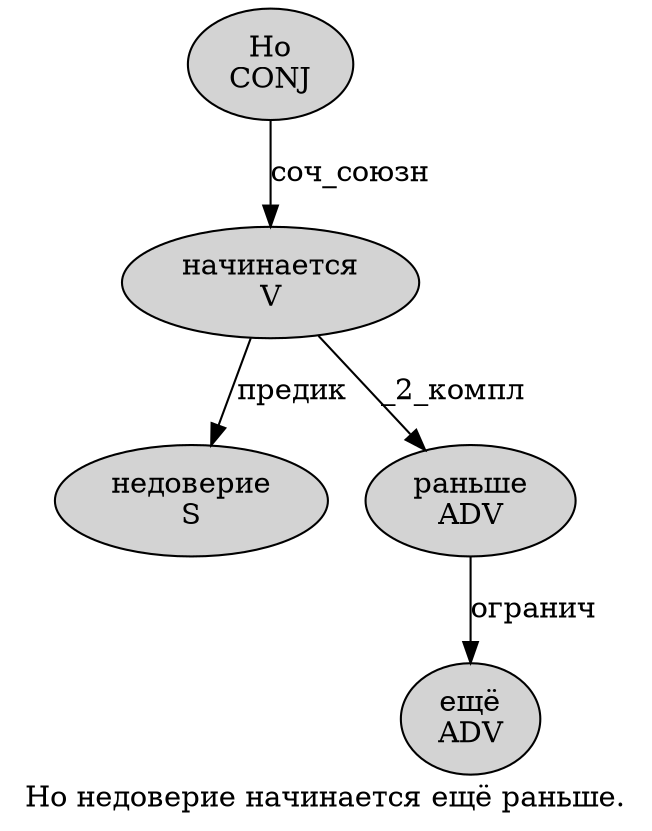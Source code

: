 digraph SENTENCE_2346 {
	graph [label="Но недоверие начинается ещё раньше."]
	node [style=filled]
		0 [label="Но
CONJ" color="" fillcolor=lightgray penwidth=1 shape=ellipse]
		1 [label="недоверие
S" color="" fillcolor=lightgray penwidth=1 shape=ellipse]
		2 [label="начинается
V" color="" fillcolor=lightgray penwidth=1 shape=ellipse]
		3 [label="ещё
ADV" color="" fillcolor=lightgray penwidth=1 shape=ellipse]
		4 [label="раньше
ADV" color="" fillcolor=lightgray penwidth=1 shape=ellipse]
			0 -> 2 [label="соч_союзн"]
			2 -> 1 [label="предик"]
			2 -> 4 [label="_2_компл"]
			4 -> 3 [label="огранич"]
}